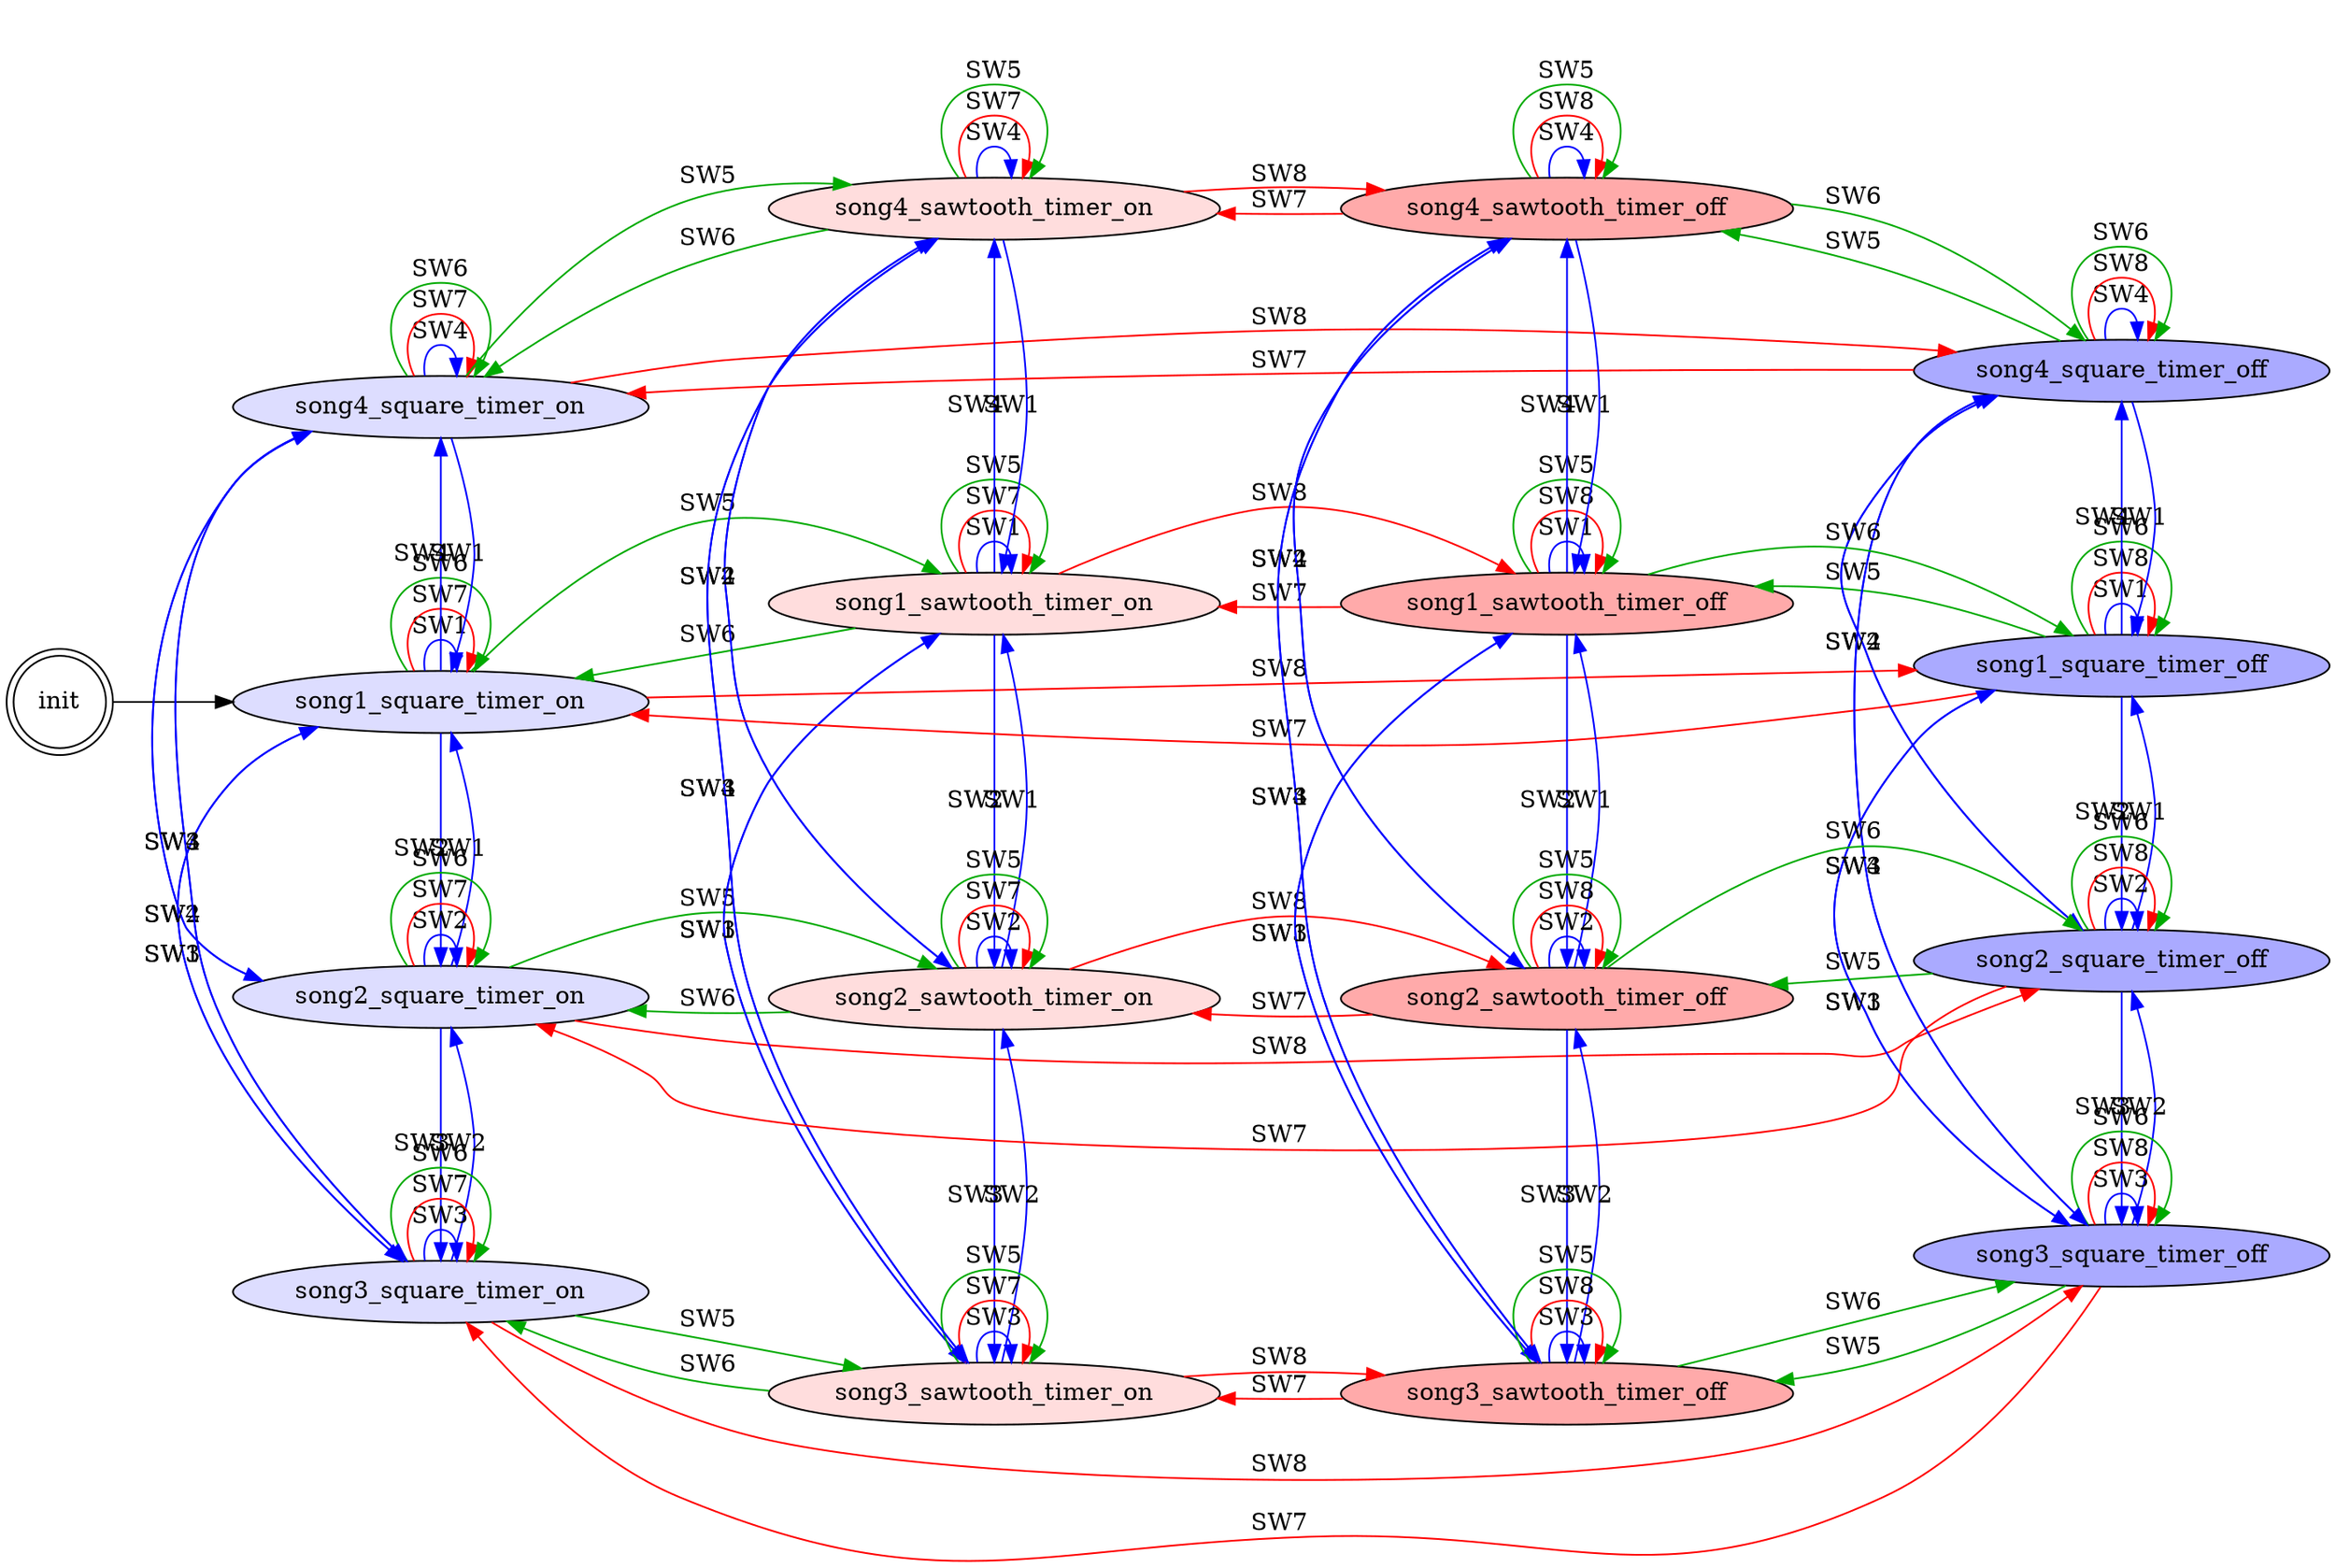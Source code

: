 digraph finite_state_machine {
	rankdir=LR;
	node [shape = doublecircle];
	init;
    
    node [shape = ellipse, style=filled];
    node [fillcolor="#ddddff"];
    song1_square_timer_on;
    song2_square_timer_on;
    song3_square_timer_on;
    song4_square_timer_on;
    node [fillcolor="#ffdddd"];
    song1_sawtooth_timer_on;
    song2_sawtooth_timer_on;
    song3_sawtooth_timer_on;
    song4_sawtooth_timer_on;
    node [fillcolor="#aaaaff"];
    song1_square_timer_off;
    song2_square_timer_off;
    song3_square_timer_off;
    song4_square_timer_off;
    node [fillcolor="#ffaaaa"];
    song1_sawtooth_timer_off;
    song2_sawtooth_timer_off;
    song3_sawtooth_timer_off;
    song4_sawtooth_timer_off;
    
    {
        rank=same;
        song1_square_timer_on;
        song2_square_timer_on;
        song3_square_timer_on;
        song4_square_timer_on;
    }
    {
        rank=same;
        song1_sawtooth_timer_on;
        song2_sawtooth_timer_on;
        song3_sawtooth_timer_on;
        song4_sawtooth_timer_on;
    }
    {
        rank=same;
        song1_square_timer_off;
        song2_square_timer_off;
        song3_square_timer_off;
        song4_square_timer_off;
    }
    {
        rank=same;
        song1_sawtooth_timer_off;
        song2_sawtooth_timer_off;
        song3_sawtooth_timer_off;
        song4_sawtooth_timer_off;
    }
    
    
    init -> song1_square_timer_on;
    
    // SW1, SW2, SW3, SW4
    edge [color=blue]
    song1_square_timer_on -> song1_square_timer_on [label= "SW1"];
    song1_square_timer_off -> song1_square_timer_off [label= "SW1"];
    song1_sawtooth_timer_on -> song1_sawtooth_timer_on [label= "SW1"];
    song1_sawtooth_timer_off -> song1_sawtooth_timer_off [label= "SW1"];
    song1_square_timer_on -> song2_square_timer_on [label= "SW2"];
    song1_square_timer_off -> song2_square_timer_off [label= "SW2"];
    song1_sawtooth_timer_on -> song2_sawtooth_timer_on [label= "SW2"];
    song1_sawtooth_timer_off -> song2_sawtooth_timer_off [label= "SW2"];
    song1_square_timer_on -> song3_square_timer_on [label= "SW3"];
    song1_square_timer_off -> song3_square_timer_off [label= "SW3"];
    song1_sawtooth_timer_on -> song3_sawtooth_timer_on [label= "SW3"];
    song1_sawtooth_timer_off -> song3_sawtooth_timer_off [label= "SW3"];
    song1_square_timer_on -> song4_square_timer_on [label= "SW4"];
    song1_square_timer_off -> song4_square_timer_off [label= "SW4"];
    song1_sawtooth_timer_on -> song4_sawtooth_timer_on [label= "SW4"];
    song1_sawtooth_timer_off -> song4_sawtooth_timer_off [label= "SW4"];
    song2_square_timer_on -> song1_square_timer_on [label= "SW1"];
    song2_square_timer_off -> song1_square_timer_off [label= "SW1"];
    song2_sawtooth_timer_on -> song1_sawtooth_timer_on [label= "SW1"];
    song2_sawtooth_timer_off -> song1_sawtooth_timer_off [label= "SW1"];
    song2_square_timer_on -> song2_square_timer_on [label= "SW2"];
    song2_square_timer_off -> song2_square_timer_off [label= "SW2"];
    song2_sawtooth_timer_on -> song2_sawtooth_timer_on [label= "SW2"];
    song2_sawtooth_timer_off -> song2_sawtooth_timer_off [label= "SW2"];
    song2_square_timer_on -> song3_square_timer_on [label= "SW3"];
    song2_square_timer_off -> song3_square_timer_off [label= "SW3"];
    song2_sawtooth_timer_on -> song3_sawtooth_timer_on [label= "SW3"];
    song2_sawtooth_timer_off -> song3_sawtooth_timer_off [label= "SW3"];
    song2_square_timer_on -> song4_square_timer_on [label= "SW4"];
    song2_square_timer_off -> song4_square_timer_off [label= "SW4"];
    song2_sawtooth_timer_on -> song4_sawtooth_timer_on [label= "SW4"];
    song2_sawtooth_timer_off -> song4_sawtooth_timer_off [label= "SW4"];
    song3_square_timer_on -> song1_square_timer_on [label= "SW1"];
    song3_square_timer_off -> song1_square_timer_off [label= "SW1"];
    song3_sawtooth_timer_on -> song1_sawtooth_timer_on [label= "SW1"];
    song3_sawtooth_timer_off -> song1_sawtooth_timer_off [label= "SW1"];
    song3_square_timer_on -> song2_square_timer_on [label= "SW2"];
    song3_square_timer_off -> song2_square_timer_off [label= "SW2"];
    song3_sawtooth_timer_on -> song2_sawtooth_timer_on [label= "SW2"];
    song3_sawtooth_timer_off -> song2_sawtooth_timer_off [label= "SW2"];
    song3_square_timer_on -> song3_square_timer_on [label= "SW3"];
    song3_square_timer_off -> song3_square_timer_off [label= "SW3"];
    song3_sawtooth_timer_on -> song3_sawtooth_timer_on [label= "SW3"];
    song3_sawtooth_timer_off -> song3_sawtooth_timer_off [label= "SW3"];
    song3_square_timer_on -> song4_square_timer_on [label= "SW4"];
    song3_square_timer_off -> song4_square_timer_off [label= "SW4"];
    song3_sawtooth_timer_on -> song4_sawtooth_timer_on [label= "SW4"];
    song3_sawtooth_timer_off -> song4_sawtooth_timer_off [label= "SW4"];
    song4_square_timer_on -> song1_square_timer_on [label= "SW1"];
    song4_square_timer_off -> song1_square_timer_off [label= "SW1"];
    song4_sawtooth_timer_on -> song1_sawtooth_timer_on [label= "SW1"];
    song4_sawtooth_timer_off -> song1_sawtooth_timer_off [label= "SW1"];
    song4_square_timer_on -> song2_square_timer_on [label= "SW2"];
    song4_square_timer_off -> song2_square_timer_off [label= "SW2"];
    song4_sawtooth_timer_on -> song2_sawtooth_timer_on [label= "SW2"];
    song4_sawtooth_timer_off -> song2_sawtooth_timer_off [label= "SW2"];
    song4_square_timer_on -> song3_square_timer_on [label= "SW3"];
    song4_square_timer_off -> song3_square_timer_off [label= "SW3"];
    song4_sawtooth_timer_on -> song3_sawtooth_timer_on [label= "SW3"];
    song4_sawtooth_timer_off -> song3_sawtooth_timer_off [label= "SW3"];
    song4_square_timer_on -> song4_square_timer_on [label= "SW4"];
    song4_square_timer_off -> song4_square_timer_off [label= "SW4"];
    song4_sawtooth_timer_on -> song4_sawtooth_timer_on [label= "SW4"];
    song4_sawtooth_timer_off -> song4_sawtooth_timer_off [label= "SW4"];
    
    // SW5, SW6
    edge [color=red]
    song1_square_timer_on -> song1_square_timer_on [label= "SW7"];
    song1_sawtooth_timer_on -> song1_sawtooth_timer_on [label= "SW7"];
    song2_square_timer_on -> song2_square_timer_on [label= "SW7"];
    song2_sawtooth_timer_on -> song2_sawtooth_timer_on [label= "SW7"];
    song3_square_timer_on -> song3_square_timer_on [label= "SW7"];
    song3_sawtooth_timer_on -> song3_sawtooth_timer_on [label= "SW7"];
    song4_square_timer_on -> song4_square_timer_on [label= "SW7"];
    song4_sawtooth_timer_on -> song4_sawtooth_timer_on [label= "SW7"];
    song1_square_timer_off -> song1_square_timer_on [label= "SW7"];
    song1_sawtooth_timer_off -> song1_sawtooth_timer_on [label= "SW7"];
    song2_square_timer_off -> song2_square_timer_on [label= "SW7"];
    song2_sawtooth_timer_off -> song2_sawtooth_timer_on [label= "SW7"];
    song3_square_timer_off -> song3_square_timer_on [label= "SW7"];
    song3_sawtooth_timer_off -> song3_sawtooth_timer_on [label= "SW7"];
    song4_square_timer_off -> song4_square_timer_on [label= "SW7"];
    song4_sawtooth_timer_off -> song4_sawtooth_timer_on [label= "SW7"];
    song1_square_timer_on -> song1_square_timer_off [label= "SW8"];
    song1_sawtooth_timer_on -> song1_sawtooth_timer_off [label= "SW8"];
    song2_square_timer_on -> song2_square_timer_off [label= "SW8"];
    song2_sawtooth_timer_on -> song2_sawtooth_timer_off [label= "SW8"];
    song3_square_timer_on -> song3_square_timer_off [label= "SW8"];
    song3_sawtooth_timer_on -> song3_sawtooth_timer_off [label= "SW8"];
    song4_square_timer_on -> song4_square_timer_off [label= "SW8"];
    song4_sawtooth_timer_on -> song4_sawtooth_timer_off [label= "SW8"];
    song1_square_timer_off -> song1_square_timer_off [label= "SW8"];
    song1_sawtooth_timer_off -> song1_sawtooth_timer_off [label= "SW8"];
    song2_square_timer_off -> song2_square_timer_off [label= "SW8"];
    song2_sawtooth_timer_off -> song2_sawtooth_timer_off [label= "SW8"];
    song3_square_timer_off -> song3_square_timer_off [label= "SW8"];
    song3_sawtooth_timer_off -> song3_sawtooth_timer_off [label= "SW8"];
    song4_square_timer_off -> song4_square_timer_off [label= "SW8"];
    song4_sawtooth_timer_off -> song4_sawtooth_timer_off [label= "SW8"];
    
    edge [color="#00aa00"]
    song1_square_timer_on -> song1_sawtooth_timer_on [label= "SW5"];
    song1_square_timer_off -> song1_sawtooth_timer_off [label= "SW5"];
    song1_sawtooth_timer_on -> song1_sawtooth_timer_on [label= "SW5"];
    song1_sawtooth_timer_off -> song1_sawtooth_timer_off [label= "SW5"];
    song2_square_timer_on -> song2_sawtooth_timer_on [label= "SW5"];
    song2_square_timer_off -> song2_sawtooth_timer_off [label= "SW5"];
    song2_sawtooth_timer_on -> song2_sawtooth_timer_on [label= "SW5"];
    song2_sawtooth_timer_off -> song2_sawtooth_timer_off [label= "SW5"];
    song3_square_timer_on -> song3_sawtooth_timer_on [label= "SW5"];
    song3_square_timer_off -> song3_sawtooth_timer_off [label= "SW5"];
    song3_sawtooth_timer_on -> song3_sawtooth_timer_on [label= "SW5"];
    song3_sawtooth_timer_off -> song3_sawtooth_timer_off [label= "SW5"];
    song4_square_timer_on -> song4_sawtooth_timer_on [label= "SW5"];
    song4_square_timer_off -> song4_sawtooth_timer_off [label= "SW5"];
    song4_sawtooth_timer_on -> song4_sawtooth_timer_on [label= "SW5"];
    song4_sawtooth_timer_off -> song4_sawtooth_timer_off [label= "SW5"];
    song1_square_timer_on -> song1_square_timer_on [label= "SW6"];
    song1_square_timer_off -> song1_square_timer_off [label= "SW6"];
    song1_sawtooth_timer_on -> song1_square_timer_on [label= "SW6"];
    song1_sawtooth_timer_off -> song1_square_timer_off [label= "SW6"];
    song2_square_timer_on -> song2_square_timer_on [label= "SW6"];
    song2_square_timer_off -> song2_square_timer_off [label= "SW6"];
    song2_sawtooth_timer_on -> song2_square_timer_on [label= "SW6"];
    song2_sawtooth_timer_off -> song2_square_timer_off [label= "SW6"];
    song3_square_timer_on -> song3_square_timer_on [label= "SW6"];
    song3_square_timer_off -> song3_square_timer_off [label= "SW6"];
    song3_sawtooth_timer_on -> song3_square_timer_on [label= "SW6"];
    song3_sawtooth_timer_off -> song3_square_timer_off [label= "SW6"];
    song4_square_timer_on -> song4_square_timer_on [label= "SW6"];
    song4_square_timer_off -> song4_square_timer_off [label= "SW6"];
    song4_sawtooth_timer_on -> song4_square_timer_on [label= "SW6"];
    song4_sawtooth_timer_off -> song4_square_timer_off [label= "SW6"];
    
    
    
    edge [color="#aaaaaa"]
    


}
